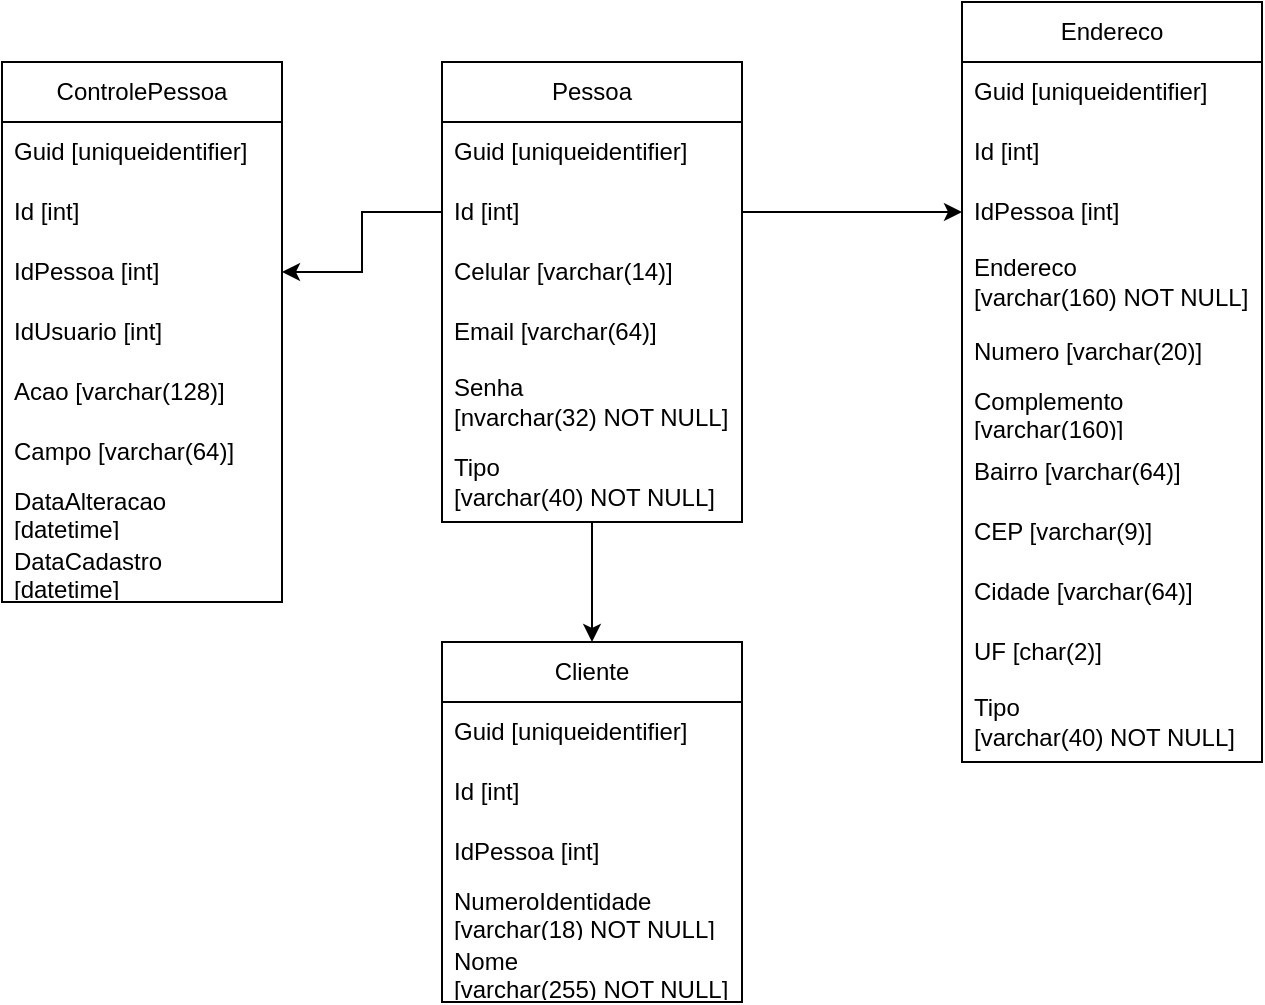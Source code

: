 <mxfile version="21.2.0" type="device">
  <diagram name="Page-1" id="ZEGnJ5Is9zPJXO7fQ4Bk">
    <mxGraphModel dx="1290" dy="577" grid="1" gridSize="10" guides="1" tooltips="1" connect="1" arrows="1" fold="1" page="1" pageScale="1" pageWidth="850" pageHeight="1100" math="0" shadow="0">
      <root>
        <mxCell id="0" />
        <mxCell id="1" parent="0" />
        <mxCell id="7xV-J_u5-sfGcXUj6MUN-21" value="" style="edgeStyle=orthogonalEdgeStyle;rounded=0;orthogonalLoop=1;jettySize=auto;html=1;" parent="1" source="7xV-J_u5-sfGcXUj6MUN-1" target="7xV-J_u5-sfGcXUj6MUN-15" edge="1">
          <mxGeometry relative="1" as="geometry" />
        </mxCell>
        <mxCell id="7xV-J_u5-sfGcXUj6MUN-1" value="Pessoa" style="swimlane;fontStyle=0;childLayout=stackLayout;horizontal=1;startSize=30;horizontalStack=0;resizeParent=1;resizeParentMax=0;resizeLast=0;collapsible=1;marginBottom=0;whiteSpace=wrap;html=1;" parent="1" vertex="1">
          <mxGeometry x="280" y="100" width="150" height="230" as="geometry" />
        </mxCell>
        <mxCell id="7xV-J_u5-sfGcXUj6MUN-3" value="Guid [uniqueidentifier]" style="text;strokeColor=none;fillColor=none;align=left;verticalAlign=middle;spacingLeft=4;spacingRight=4;overflow=hidden;points=[[0,0.5],[1,0.5]];portConstraint=eastwest;rotatable=0;whiteSpace=wrap;html=1;" parent="7xV-J_u5-sfGcXUj6MUN-1" vertex="1">
          <mxGeometry y="30" width="150" height="30" as="geometry" />
        </mxCell>
        <mxCell id="7xV-J_u5-sfGcXUj6MUN-2" value="Id [int]" style="text;strokeColor=none;fillColor=none;align=left;verticalAlign=middle;spacingLeft=4;spacingRight=4;overflow=hidden;points=[[0,0.5],[1,0.5]];portConstraint=eastwest;rotatable=0;whiteSpace=wrap;html=1;" parent="7xV-J_u5-sfGcXUj6MUN-1" vertex="1">
          <mxGeometry y="60" width="150" height="30" as="geometry" />
        </mxCell>
        <mxCell id="7xV-J_u5-sfGcXUj6MUN-11" value="Celular [varchar(14)]" style="text;strokeColor=none;fillColor=none;align=left;verticalAlign=middle;spacingLeft=4;spacingRight=4;overflow=hidden;points=[[0,0.5],[1,0.5]];portConstraint=eastwest;rotatable=0;whiteSpace=wrap;html=1;" parent="7xV-J_u5-sfGcXUj6MUN-1" vertex="1">
          <mxGeometry y="90" width="150" height="30" as="geometry" />
        </mxCell>
        <mxCell id="7xV-J_u5-sfGcXUj6MUN-38" value="Email [varchar(64)]" style="text;strokeColor=none;fillColor=none;align=left;verticalAlign=middle;spacingLeft=4;spacingRight=4;overflow=hidden;points=[[0,0.5],[1,0.5]];portConstraint=eastwest;rotatable=0;whiteSpace=wrap;html=1;" parent="7xV-J_u5-sfGcXUj6MUN-1" vertex="1">
          <mxGeometry y="120" width="150" height="30" as="geometry" />
        </mxCell>
        <mxCell id="7xV-J_u5-sfGcXUj6MUN-55" value="Senha &lt;br&gt;[nvarchar(32) NOT NULL]" style="text;strokeColor=none;fillColor=none;align=left;verticalAlign=middle;spacingLeft=4;spacingRight=4;overflow=hidden;points=[[0,0.5],[1,0.5]];portConstraint=eastwest;rotatable=0;whiteSpace=wrap;html=1;" parent="7xV-J_u5-sfGcXUj6MUN-1" vertex="1">
          <mxGeometry y="150" width="150" height="40" as="geometry" />
        </mxCell>
        <mxCell id="7xV-J_u5-sfGcXUj6MUN-60" value="Tipo &lt;br&gt;[varchar(40) NOT NULL]" style="text;strokeColor=none;fillColor=none;align=left;verticalAlign=middle;spacingLeft=4;spacingRight=4;overflow=hidden;points=[[0,0.5],[1,0.5]];portConstraint=eastwest;rotatable=0;whiteSpace=wrap;html=1;" parent="7xV-J_u5-sfGcXUj6MUN-1" vertex="1">
          <mxGeometry y="190" width="150" height="40" as="geometry" />
        </mxCell>
        <mxCell id="7xV-J_u5-sfGcXUj6MUN-15" value="Cliente" style="swimlane;fontStyle=0;childLayout=stackLayout;horizontal=1;startSize=30;horizontalStack=0;resizeParent=1;resizeParentMax=0;resizeLast=0;collapsible=1;marginBottom=0;whiteSpace=wrap;html=1;" parent="1" vertex="1">
          <mxGeometry x="280" y="390" width="150" height="180" as="geometry" />
        </mxCell>
        <mxCell id="7xV-J_u5-sfGcXUj6MUN-17" value="Guid [uniqueidentifier]" style="text;strokeColor=none;fillColor=none;align=left;verticalAlign=middle;spacingLeft=4;spacingRight=4;overflow=hidden;points=[[0,0.5],[1,0.5]];portConstraint=eastwest;rotatable=0;whiteSpace=wrap;html=1;" parent="7xV-J_u5-sfGcXUj6MUN-15" vertex="1">
          <mxGeometry y="30" width="150" height="30" as="geometry" />
        </mxCell>
        <mxCell id="7xV-J_u5-sfGcXUj6MUN-16" value="Id [int]" style="text;strokeColor=none;fillColor=none;align=left;verticalAlign=middle;spacingLeft=4;spacingRight=4;overflow=hidden;points=[[0,0.5],[1,0.5]];portConstraint=eastwest;rotatable=0;whiteSpace=wrap;html=1;" parent="7xV-J_u5-sfGcXUj6MUN-15" vertex="1">
          <mxGeometry y="60" width="150" height="30" as="geometry" />
        </mxCell>
        <mxCell id="7xV-J_u5-sfGcXUj6MUN-25" value="IdPessoa [int]" style="text;strokeColor=none;fillColor=none;align=left;verticalAlign=middle;spacingLeft=4;spacingRight=4;overflow=hidden;points=[[0,0.5],[1,0.5]];portConstraint=eastwest;rotatable=0;whiteSpace=wrap;html=1;" parent="7xV-J_u5-sfGcXUj6MUN-15" vertex="1">
          <mxGeometry y="90" width="150" height="30" as="geometry" />
        </mxCell>
        <mxCell id="7xV-J_u5-sfGcXUj6MUN-18" value="NumeroIdentidade [varchar(18) NOT NULL]" style="text;strokeColor=none;fillColor=none;align=left;verticalAlign=middle;spacingLeft=4;spacingRight=4;overflow=hidden;points=[[0,0.5],[1,0.5]];portConstraint=eastwest;rotatable=0;whiteSpace=wrap;html=1;" parent="7xV-J_u5-sfGcXUj6MUN-15" vertex="1">
          <mxGeometry y="120" width="150" height="30" as="geometry" />
        </mxCell>
        <mxCell id="7xV-J_u5-sfGcXUj6MUN-19" value="Nome &lt;br&gt;[varchar(255) NOT NULL]" style="text;strokeColor=none;fillColor=none;align=left;verticalAlign=middle;spacingLeft=4;spacingRight=4;overflow=hidden;points=[[0,0.5],[1,0.5]];portConstraint=eastwest;rotatable=0;whiteSpace=wrap;html=1;" parent="7xV-J_u5-sfGcXUj6MUN-15" vertex="1">
          <mxGeometry y="150" width="150" height="30" as="geometry" />
        </mxCell>
        <mxCell id="7xV-J_u5-sfGcXUj6MUN-26" value="Endereco" style="swimlane;fontStyle=0;childLayout=stackLayout;horizontal=1;startSize=30;horizontalStack=0;resizeParent=1;resizeParentMax=0;resizeLast=0;collapsible=1;marginBottom=0;whiteSpace=wrap;html=1;" parent="1" vertex="1">
          <mxGeometry x="540" y="70" width="150" height="380" as="geometry" />
        </mxCell>
        <mxCell id="7xV-J_u5-sfGcXUj6MUN-27" value="Guid [uniqueidentifier]" style="text;strokeColor=none;fillColor=none;align=left;verticalAlign=middle;spacingLeft=4;spacingRight=4;overflow=hidden;points=[[0,0.5],[1,0.5]];portConstraint=eastwest;rotatable=0;whiteSpace=wrap;html=1;" parent="7xV-J_u5-sfGcXUj6MUN-26" vertex="1">
          <mxGeometry y="30" width="150" height="30" as="geometry" />
        </mxCell>
        <mxCell id="7xV-J_u5-sfGcXUj6MUN-28" value="Id [int]" style="text;strokeColor=none;fillColor=none;align=left;verticalAlign=middle;spacingLeft=4;spacingRight=4;overflow=hidden;points=[[0,0.5],[1,0.5]];portConstraint=eastwest;rotatable=0;whiteSpace=wrap;html=1;" parent="7xV-J_u5-sfGcXUj6MUN-26" vertex="1">
          <mxGeometry y="60" width="150" height="30" as="geometry" />
        </mxCell>
        <mxCell id="7xV-J_u5-sfGcXUj6MUN-29" value="IdPessoa [int]" style="text;strokeColor=none;fillColor=none;align=left;verticalAlign=middle;spacingLeft=4;spacingRight=4;overflow=hidden;points=[[0,0.5],[1,0.5]];portConstraint=eastwest;rotatable=0;whiteSpace=wrap;html=1;" parent="7xV-J_u5-sfGcXUj6MUN-26" vertex="1">
          <mxGeometry y="90" width="150" height="30" as="geometry" />
        </mxCell>
        <mxCell id="7xV-J_u5-sfGcXUj6MUN-30" value="Endereco &lt;br&gt;[varchar(160) NOT NULL]" style="text;strokeColor=none;fillColor=none;align=left;verticalAlign=middle;spacingLeft=4;spacingRight=4;overflow=hidden;points=[[0,0.5],[1,0.5]];portConstraint=eastwest;rotatable=0;whiteSpace=wrap;html=1;" parent="7xV-J_u5-sfGcXUj6MUN-26" vertex="1">
          <mxGeometry y="120" width="150" height="40" as="geometry" />
        </mxCell>
        <mxCell id="7xV-J_u5-sfGcXUj6MUN-31" value="Numero [varchar(20)]" style="text;strokeColor=none;fillColor=none;align=left;verticalAlign=middle;spacingLeft=4;spacingRight=4;overflow=hidden;points=[[0,0.5],[1,0.5]];portConstraint=eastwest;rotatable=0;whiteSpace=wrap;html=1;" parent="7xV-J_u5-sfGcXUj6MUN-26" vertex="1">
          <mxGeometry y="160" width="150" height="30" as="geometry" />
        </mxCell>
        <mxCell id="7xV-J_u5-sfGcXUj6MUN-32" value="Complemento [varchar(160)]" style="text;strokeColor=none;fillColor=none;align=left;verticalAlign=middle;spacingLeft=4;spacingRight=4;overflow=hidden;points=[[0,0.5],[1,0.5]];portConstraint=eastwest;rotatable=0;whiteSpace=wrap;html=1;" parent="7xV-J_u5-sfGcXUj6MUN-26" vertex="1">
          <mxGeometry y="190" width="150" height="30" as="geometry" />
        </mxCell>
        <mxCell id="7xV-J_u5-sfGcXUj6MUN-33" value="Bairro [varchar(64)]" style="text;strokeColor=none;fillColor=none;align=left;verticalAlign=middle;spacingLeft=4;spacingRight=4;overflow=hidden;points=[[0,0.5],[1,0.5]];portConstraint=eastwest;rotatable=0;whiteSpace=wrap;html=1;" parent="7xV-J_u5-sfGcXUj6MUN-26" vertex="1">
          <mxGeometry y="220" width="150" height="30" as="geometry" />
        </mxCell>
        <mxCell id="7xV-J_u5-sfGcXUj6MUN-67" value="CEP [varchar(9)]" style="text;strokeColor=none;fillColor=none;align=left;verticalAlign=middle;spacingLeft=4;spacingRight=4;overflow=hidden;points=[[0,0.5],[1,0.5]];portConstraint=eastwest;rotatable=0;whiteSpace=wrap;html=1;" parent="7xV-J_u5-sfGcXUj6MUN-26" vertex="1">
          <mxGeometry y="250" width="150" height="30" as="geometry" />
        </mxCell>
        <mxCell id="7xV-J_u5-sfGcXUj6MUN-34" value="Cidade [varchar(64)]" style="text;strokeColor=none;fillColor=none;align=left;verticalAlign=middle;spacingLeft=4;spacingRight=4;overflow=hidden;points=[[0,0.5],[1,0.5]];portConstraint=eastwest;rotatable=0;whiteSpace=wrap;html=1;" parent="7xV-J_u5-sfGcXUj6MUN-26" vertex="1">
          <mxGeometry y="280" width="150" height="30" as="geometry" />
        </mxCell>
        <mxCell id="7xV-J_u5-sfGcXUj6MUN-36" value="UF [char(2)]" style="text;strokeColor=none;fillColor=none;align=left;verticalAlign=middle;spacingLeft=4;spacingRight=4;overflow=hidden;points=[[0,0.5],[1,0.5]];portConstraint=eastwest;rotatable=0;whiteSpace=wrap;html=1;" parent="7xV-J_u5-sfGcXUj6MUN-26" vertex="1">
          <mxGeometry y="310" width="150" height="30" as="geometry" />
        </mxCell>
        <mxCell id="7xV-J_u5-sfGcXUj6MUN-37" value="Tipo &lt;br&gt;[varchar(40) NOT NULL]" style="text;strokeColor=none;fillColor=none;align=left;verticalAlign=middle;spacingLeft=4;spacingRight=4;overflow=hidden;points=[[0,0.5],[1,0.5]];portConstraint=eastwest;rotatable=0;whiteSpace=wrap;html=1;" parent="7xV-J_u5-sfGcXUj6MUN-26" vertex="1">
          <mxGeometry y="340" width="150" height="40" as="geometry" />
        </mxCell>
        <mxCell id="7xV-J_u5-sfGcXUj6MUN-39" value="ControlePessoa" style="swimlane;fontStyle=0;childLayout=stackLayout;horizontal=1;startSize=30;horizontalStack=0;resizeParent=1;resizeParentMax=0;resizeLast=0;collapsible=1;marginBottom=0;whiteSpace=wrap;html=1;" parent="1" vertex="1">
          <mxGeometry x="60" y="100" width="140" height="270" as="geometry" />
        </mxCell>
        <mxCell id="7xV-J_u5-sfGcXUj6MUN-40" value="Guid [uniqueidentifier]" style="text;strokeColor=none;fillColor=none;align=left;verticalAlign=middle;spacingLeft=4;spacingRight=4;overflow=hidden;points=[[0,0.5],[1,0.5]];portConstraint=eastwest;rotatable=0;whiteSpace=wrap;html=1;" parent="7xV-J_u5-sfGcXUj6MUN-39" vertex="1">
          <mxGeometry y="30" width="140" height="30" as="geometry" />
        </mxCell>
        <mxCell id="7xV-J_u5-sfGcXUj6MUN-41" value="Id [int]" style="text;strokeColor=none;fillColor=none;align=left;verticalAlign=middle;spacingLeft=4;spacingRight=4;overflow=hidden;points=[[0,0.5],[1,0.5]];portConstraint=eastwest;rotatable=0;whiteSpace=wrap;html=1;" parent="7xV-J_u5-sfGcXUj6MUN-39" vertex="1">
          <mxGeometry y="60" width="140" height="30" as="geometry" />
        </mxCell>
        <mxCell id="7xV-J_u5-sfGcXUj6MUN-44" value="IdPessoa [int]" style="text;strokeColor=none;fillColor=none;align=left;verticalAlign=middle;spacingLeft=4;spacingRight=4;overflow=hidden;points=[[0,0.5],[1,0.5]];portConstraint=eastwest;rotatable=0;whiteSpace=wrap;html=1;" parent="7xV-J_u5-sfGcXUj6MUN-39" vertex="1">
          <mxGeometry y="90" width="140" height="30" as="geometry" />
        </mxCell>
        <mxCell id="7xV-J_u5-sfGcXUj6MUN-45" value="IdUsuario [int]" style="text;strokeColor=none;fillColor=none;align=left;verticalAlign=middle;spacingLeft=4;spacingRight=4;overflow=hidden;points=[[0,0.5],[1,0.5]];portConstraint=eastwest;rotatable=0;whiteSpace=wrap;html=1;" parent="7xV-J_u5-sfGcXUj6MUN-39" vertex="1">
          <mxGeometry y="120" width="140" height="30" as="geometry" />
        </mxCell>
        <mxCell id="7xV-J_u5-sfGcXUj6MUN-42" value="Acao [varchar(128)]" style="text;strokeColor=none;fillColor=none;align=left;verticalAlign=middle;spacingLeft=4;spacingRight=4;overflow=hidden;points=[[0,0.5],[1,0.5]];portConstraint=eastwest;rotatable=0;whiteSpace=wrap;html=1;" parent="7xV-J_u5-sfGcXUj6MUN-39" vertex="1">
          <mxGeometry y="150" width="140" height="30" as="geometry" />
        </mxCell>
        <mxCell id="7xV-J_u5-sfGcXUj6MUN-43" value="Campo [varchar(64)]" style="text;strokeColor=none;fillColor=none;align=left;verticalAlign=middle;spacingLeft=4;spacingRight=4;overflow=hidden;points=[[0,0.5],[1,0.5]];portConstraint=eastwest;rotatable=0;whiteSpace=wrap;html=1;" parent="7xV-J_u5-sfGcXUj6MUN-39" vertex="1">
          <mxGeometry y="180" width="140" height="30" as="geometry" />
        </mxCell>
        <mxCell id="7xV-J_u5-sfGcXUj6MUN-64" value="DataAlteracao [datetime]" style="text;strokeColor=none;fillColor=none;align=left;verticalAlign=middle;spacingLeft=4;spacingRight=4;overflow=hidden;points=[[0,0.5],[1,0.5]];portConstraint=eastwest;rotatable=0;whiteSpace=wrap;html=1;" parent="7xV-J_u5-sfGcXUj6MUN-39" vertex="1">
          <mxGeometry y="210" width="140" height="30" as="geometry" />
        </mxCell>
        <mxCell id="7xV-J_u5-sfGcXUj6MUN-65" value="DataCadastro [datetime]" style="text;strokeColor=none;fillColor=none;align=left;verticalAlign=middle;spacingLeft=4;spacingRight=4;overflow=hidden;points=[[0,0.5],[1,0.5]];portConstraint=eastwest;rotatable=0;whiteSpace=wrap;html=1;" parent="7xV-J_u5-sfGcXUj6MUN-39" vertex="1">
          <mxGeometry y="240" width="140" height="30" as="geometry" />
        </mxCell>
        <mxCell id="7xV-J_u5-sfGcXUj6MUN-61" style="edgeStyle=orthogonalEdgeStyle;rounded=0;orthogonalLoop=1;jettySize=auto;html=1;entryX=0;entryY=0.5;entryDx=0;entryDy=0;" parent="1" source="7xV-J_u5-sfGcXUj6MUN-2" target="7xV-J_u5-sfGcXUj6MUN-29" edge="1">
          <mxGeometry relative="1" as="geometry" />
        </mxCell>
        <mxCell id="7xV-J_u5-sfGcXUj6MUN-62" style="edgeStyle=orthogonalEdgeStyle;rounded=0;orthogonalLoop=1;jettySize=auto;html=1;entryX=1;entryY=0.5;entryDx=0;entryDy=0;" parent="1" source="7xV-J_u5-sfGcXUj6MUN-2" target="7xV-J_u5-sfGcXUj6MUN-44" edge="1">
          <mxGeometry relative="1" as="geometry" />
        </mxCell>
      </root>
    </mxGraphModel>
  </diagram>
</mxfile>
